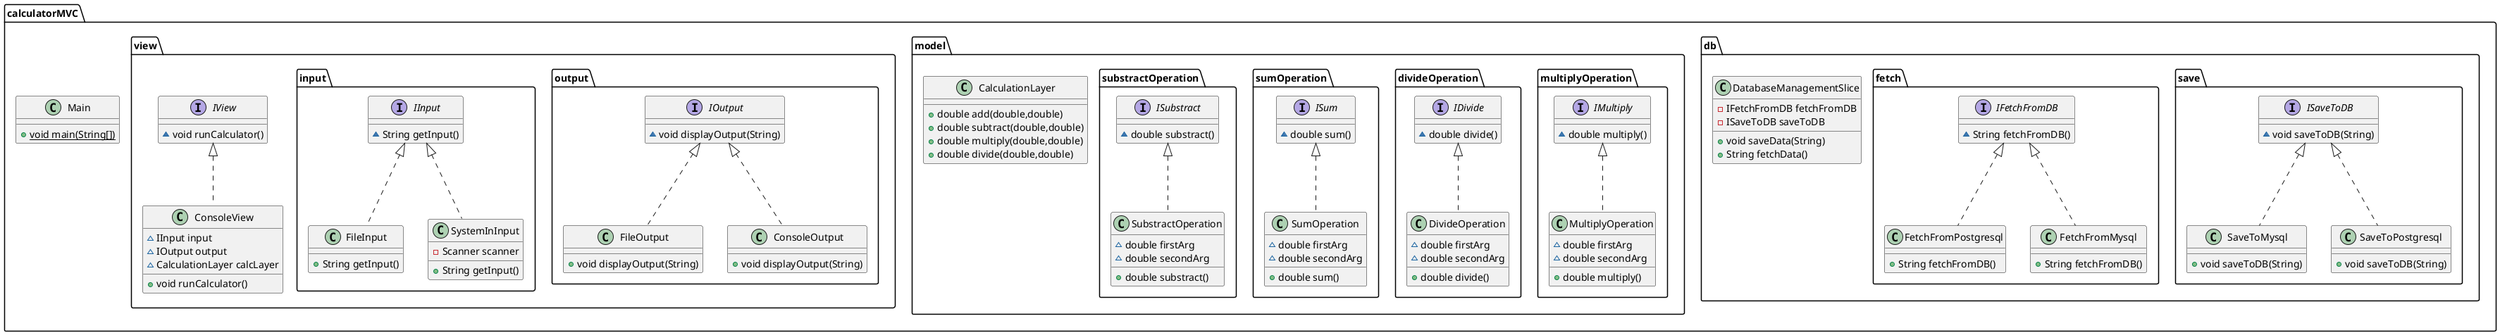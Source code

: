 @startuml
class calculatorMVC.db.DatabaseManagementSlice {
- IFetchFromDB fetchFromDB
- ISaveToDB saveToDB
+ void saveData(String)
+ String fetchData()
}
class calculatorMVC.model.multiplyOperation.MultiplyOperation {
~ double firstArg
~ double secondArg
+ double multiply()
}
class calculatorMVC.view.ConsoleView {
~ IInput input
~ IOutput output
~ CalculationLayer calcLayer
+ void runCalculator()
}
interface calculatorMVC.model.multiplyOperation.IMultiply {
~ double multiply()
}
interface calculatorMVC.view.IView {
~ void runCalculator()
}
class calculatorMVC.Main {
+ {static} void main(String[])
}
class calculatorMVC.db.save.SaveToMysql {
+ void saveToDB(String)
}
class calculatorMVC.db.save.SaveToPostgresql {
+ void saveToDB(String)
}
interface calculatorMVC.view.output.IOutput {
~ void displayOutput(String)
}
class calculatorMVC.db.fetch.FetchFromPostgresql {
+ String fetchFromDB()
}
interface calculatorMVC.model.divideOperation.IDivide {
~ double divide()
}
class calculatorMVC.view.output.FileOutput {
+ void displayOutput(String)
}
class calculatorMVC.model.divideOperation.DivideOperation {
~ double firstArg
~ double secondArg
+ double divide()
}
class calculatorMVC.view.input.FileInput {
+ String getInput()
}
class calculatorMVC.model.sumOperation.SumOperation {
~ double firstArg
~ double secondArg
+ double sum()
}
class calculatorMVC.view.input.SystemInInput {
- Scanner scanner
+ String getInput()
}
class calculatorMVC.model.CalculationLayer {
+ double add(double,double)
+ double subtract(double,double)
+ double multiply(double,double)
+ double divide(double,double)
}
interface calculatorMVC.model.sumOperation.ISum {
~ double sum()
}
class calculatorMVC.view.output.ConsoleOutput {
+ void displayOutput(String)
}
class calculatorMVC.model.substractOperation.SubstractOperation {
~ double firstArg
~ double secondArg
+ double substract()
}
interface calculatorMVC.db.save.ISaveToDB {
~ void saveToDB(String)
}
class calculatorMVC.db.fetch.FetchFromMysql {
+ String fetchFromDB()
}
interface calculatorMVC.db.fetch.IFetchFromDB {
~ String fetchFromDB()
}
interface calculatorMVC.model.substractOperation.ISubstract {
~ double substract()
}
interface calculatorMVC.view.input.IInput {
~ String getInput()
}


calculatorMVC.model.multiplyOperation.IMultiply <|.. calculatorMVC.model.multiplyOperation.MultiplyOperation
calculatorMVC.view.IView <|.. calculatorMVC.view.ConsoleView
calculatorMVC.db.save.ISaveToDB <|.. calculatorMVC.db.save.SaveToMysql
calculatorMVC.db.save.ISaveToDB <|.. calculatorMVC.db.save.SaveToPostgresql
calculatorMVC.db.fetch.IFetchFromDB <|.. calculatorMVC.db.fetch.FetchFromPostgresql
calculatorMVC.view.output.IOutput <|.. calculatorMVC.view.output.FileOutput
calculatorMVC.model.divideOperation.IDivide <|.. calculatorMVC.model.divideOperation.DivideOperation
calculatorMVC.view.input.IInput <|.. calculatorMVC.view.input.FileInput
calculatorMVC.model.sumOperation.ISum <|.. calculatorMVC.model.sumOperation.SumOperation
calculatorMVC.view.input.IInput <|.. calculatorMVC.view.input.SystemInInput
calculatorMVC.view.output.IOutput <|.. calculatorMVC.view.output.ConsoleOutput
calculatorMVC.model.substractOperation.ISubstract <|.. calculatorMVC.model.substractOperation.SubstractOperation
calculatorMVC.db.fetch.IFetchFromDB <|.. calculatorMVC.db.fetch.FetchFromMysql
@enduml